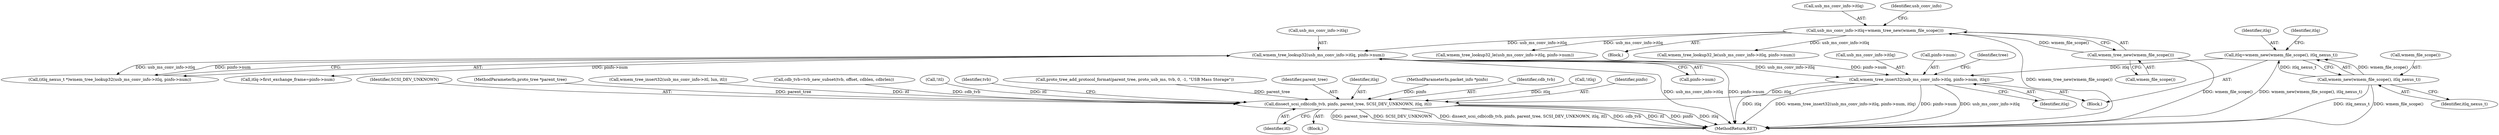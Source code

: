 digraph "0_wireshark_2cb5985bf47bdc8bea78d28483ed224abdd33dc6_1@pointer" {
"1000463" [label="(Call,wmem_tree_insert32(usb_ms_conv_info->itlq, pinfo->num, itlq))"];
"1000368" [label="(Call,wmem_tree_lookup32(usb_ms_conv_info->itlq, pinfo->num))"];
"1000174" [label="(Call,usb_ms_conv_info->itlq=wmem_tree_new(wmem_file_scope()))"];
"1000178" [label="(Call,wmem_tree_new(wmem_file_scope()))"];
"1000379" [label="(Call,itlq=wmem_new(wmem_file_scope(), itlq_nexus_t))"];
"1000381" [label="(Call,wmem_new(wmem_file_scope(), itlq_nexus_t))"];
"1000513" [label="(Call,dissect_scsi_cdb(cdb_tvb, pinfo, parent_tree, SCSI_DEV_UNKNOWN, itlq, itl))"];
"1000378" [label="(Block,)"];
"1000174" [label="(Call,usb_ms_conv_info->itlq=wmem_tree_new(wmem_file_scope()))"];
"1000372" [label="(Call,pinfo->num)"];
"1000368" [label="(Call,wmem_tree_lookup32(usb_ms_conv_info->itlq, pinfo->num))"];
"1000515" [label="(Identifier,pinfo)"];
"1000517" [label="(Identifier,SCSI_DEV_UNKNOWN)"];
"1000178" [label="(Call,wmem_tree_new(wmem_file_scope()))"];
"1000513" [label="(Call,dissect_scsi_cdb(cdb_tvb, pinfo, parent_tree, SCSI_DEV_UNKNOWN, itlq, itl))"];
"1000386" [label="(Identifier,itlq)"];
"1000123" [label="(MethodParameterIn,proto_tree *parent_tree)"];
"1000358" [label="(Call,wmem_tree_insert32(usb_ms_conv_info->itl, lun, itl))"];
"1000369" [label="(Call,usb_ms_conv_info->itlq)"];
"1000506" [label="(Call,cdb_tvb=tvb_new_subset(tvb, offset, cdblen, cdbrlen))"];
"1000583" [label="(Call,wmem_tree_lookup32_le(usb_ms_conv_info->itlq, pinfo->num))"];
"1000505" [label="(Block,)"];
"1000383" [label="(Identifier,itlq_nexus_t)"];
"1000463" [label="(Call,wmem_tree_insert32(usb_ms_conv_info->itlq, pinfo->num, itlq))"];
"1000382" [label="(Call,wmem_file_scope())"];
"1000175" [label="(Call,usb_ms_conv_info->itlq)"];
"1000162" [label="(Block,)"];
"1000649" [label="(Call,wmem_tree_lookup32_le(usb_ms_conv_info->itlq, pinfo->num))"];
"1000379" [label="(Call,itlq=wmem_new(wmem_file_scope(), itlq_nexus_t))"];
"1000519" [label="(Identifier,itl)"];
"1000692" [label="(MethodReturn,RET)"];
"1000340" [label="(Call,!itl)"];
"1000464" [label="(Call,usb_ms_conv_info->itlq)"];
"1000467" [label="(Call,pinfo->num)"];
"1000366" [label="(Call,(itlq_nexus_t *)wmem_tree_lookup32(usb_ms_conv_info->itlq, pinfo->num))"];
"1000470" [label="(Identifier,itlq)"];
"1000522" [label="(Identifier,tvb)"];
"1000179" [label="(Call,wmem_file_scope())"];
"1000220" [label="(Call,proto_tree_add_protocol_format(parent_tree, proto_usb_ms, tvb, 0, -1, \"USB Mass Storage\"))"];
"1000380" [label="(Identifier,itlq)"];
"1000182" [label="(Identifier,usb_conv_info)"];
"1000381" [label="(Call,wmem_new(wmem_file_scope(), itlq_nexus_t))"];
"1000516" [label="(Identifier,parent_tree)"];
"1000518" [label="(Identifier,itlq)"];
"1000472" [label="(Identifier,tree)"];
"1000122" [label="(MethodParameterIn,packet_info *pinfo)"];
"1000514" [label="(Identifier,cdb_tvb)"];
"1000436" [label="(Call,itlq->first_exchange_frame=pinfo->num)"];
"1000376" [label="(Call,!itlq)"];
"1000463" -> "1000378"  [label="AST: "];
"1000463" -> "1000470"  [label="CFG: "];
"1000464" -> "1000463"  [label="AST: "];
"1000467" -> "1000463"  [label="AST: "];
"1000470" -> "1000463"  [label="AST: "];
"1000472" -> "1000463"  [label="CFG: "];
"1000463" -> "1000692"  [label="DDG: wmem_tree_insert32(usb_ms_conv_info->itlq, pinfo->num, itlq)"];
"1000463" -> "1000692"  [label="DDG: pinfo->num"];
"1000463" -> "1000692"  [label="DDG: usb_ms_conv_info->itlq"];
"1000463" -> "1000692"  [label="DDG: itlq"];
"1000368" -> "1000463"  [label="DDG: usb_ms_conv_info->itlq"];
"1000368" -> "1000463"  [label="DDG: pinfo->num"];
"1000379" -> "1000463"  [label="DDG: itlq"];
"1000463" -> "1000513"  [label="DDG: itlq"];
"1000368" -> "1000366"  [label="AST: "];
"1000368" -> "1000372"  [label="CFG: "];
"1000369" -> "1000368"  [label="AST: "];
"1000372" -> "1000368"  [label="AST: "];
"1000366" -> "1000368"  [label="CFG: "];
"1000368" -> "1000692"  [label="DDG: usb_ms_conv_info->itlq"];
"1000368" -> "1000692"  [label="DDG: pinfo->num"];
"1000368" -> "1000366"  [label="DDG: usb_ms_conv_info->itlq"];
"1000368" -> "1000366"  [label="DDG: pinfo->num"];
"1000174" -> "1000368"  [label="DDG: usb_ms_conv_info->itlq"];
"1000368" -> "1000436"  [label="DDG: pinfo->num"];
"1000174" -> "1000162"  [label="AST: "];
"1000174" -> "1000178"  [label="CFG: "];
"1000175" -> "1000174"  [label="AST: "];
"1000178" -> "1000174"  [label="AST: "];
"1000182" -> "1000174"  [label="CFG: "];
"1000174" -> "1000692"  [label="DDG: wmem_tree_new(wmem_file_scope())"];
"1000178" -> "1000174"  [label="DDG: wmem_file_scope()"];
"1000174" -> "1000583"  [label="DDG: usb_ms_conv_info->itlq"];
"1000174" -> "1000649"  [label="DDG: usb_ms_conv_info->itlq"];
"1000178" -> "1000179"  [label="CFG: "];
"1000179" -> "1000178"  [label="AST: "];
"1000178" -> "1000692"  [label="DDG: wmem_file_scope()"];
"1000379" -> "1000378"  [label="AST: "];
"1000379" -> "1000381"  [label="CFG: "];
"1000380" -> "1000379"  [label="AST: "];
"1000381" -> "1000379"  [label="AST: "];
"1000386" -> "1000379"  [label="CFG: "];
"1000379" -> "1000692"  [label="DDG: wmem_new(wmem_file_scope(), itlq_nexus_t)"];
"1000381" -> "1000379"  [label="DDG: wmem_file_scope()"];
"1000381" -> "1000379"  [label="DDG: itlq_nexus_t"];
"1000381" -> "1000383"  [label="CFG: "];
"1000382" -> "1000381"  [label="AST: "];
"1000383" -> "1000381"  [label="AST: "];
"1000381" -> "1000692"  [label="DDG: itlq_nexus_t"];
"1000381" -> "1000692"  [label="DDG: wmem_file_scope()"];
"1000513" -> "1000505"  [label="AST: "];
"1000513" -> "1000519"  [label="CFG: "];
"1000514" -> "1000513"  [label="AST: "];
"1000515" -> "1000513"  [label="AST: "];
"1000516" -> "1000513"  [label="AST: "];
"1000517" -> "1000513"  [label="AST: "];
"1000518" -> "1000513"  [label="AST: "];
"1000519" -> "1000513"  [label="AST: "];
"1000522" -> "1000513"  [label="CFG: "];
"1000513" -> "1000692"  [label="DDG: dissect_scsi_cdb(cdb_tvb, pinfo, parent_tree, SCSI_DEV_UNKNOWN, itlq, itl)"];
"1000513" -> "1000692"  [label="DDG: cdb_tvb"];
"1000513" -> "1000692"  [label="DDG: itl"];
"1000513" -> "1000692"  [label="DDG: pinfo"];
"1000513" -> "1000692"  [label="DDG: itlq"];
"1000513" -> "1000692"  [label="DDG: parent_tree"];
"1000513" -> "1000692"  [label="DDG: SCSI_DEV_UNKNOWN"];
"1000506" -> "1000513"  [label="DDG: cdb_tvb"];
"1000122" -> "1000513"  [label="DDG: pinfo"];
"1000220" -> "1000513"  [label="DDG: parent_tree"];
"1000123" -> "1000513"  [label="DDG: parent_tree"];
"1000376" -> "1000513"  [label="DDG: itlq"];
"1000340" -> "1000513"  [label="DDG: itl"];
"1000358" -> "1000513"  [label="DDG: itl"];
}
